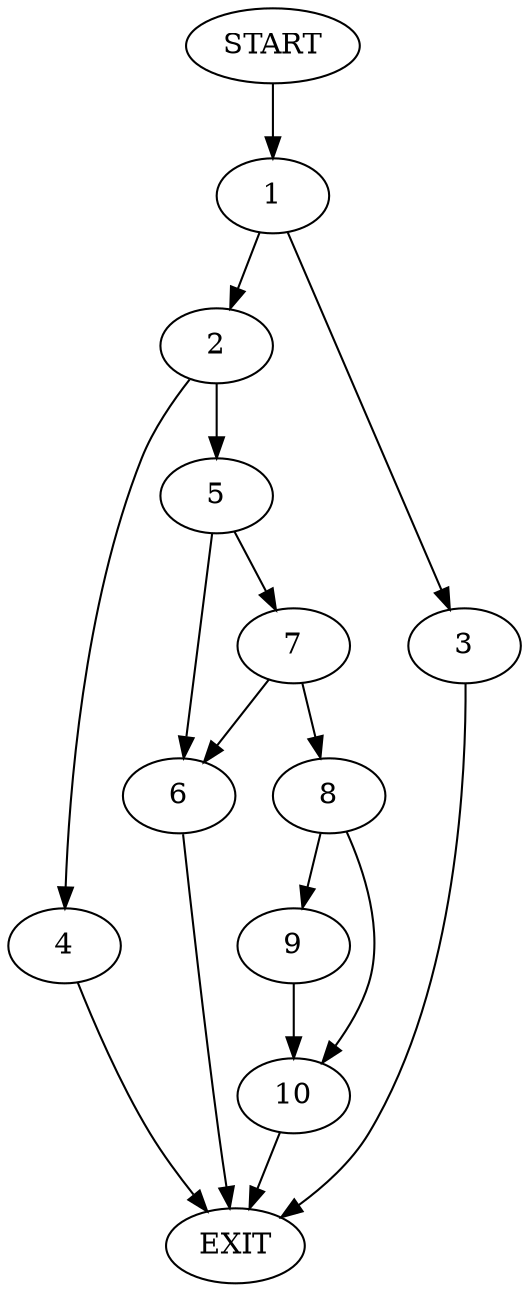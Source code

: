 digraph {
0 [label="START"]
11 [label="EXIT"]
0 -> 1
1 -> 2
1 -> 3
3 -> 11
2 -> 4
2 -> 5
4 -> 11
5 -> 6
5 -> 7
7 -> 8
7 -> 6
6 -> 11
8 -> 9
8 -> 10
10 -> 11
9 -> 10
}
